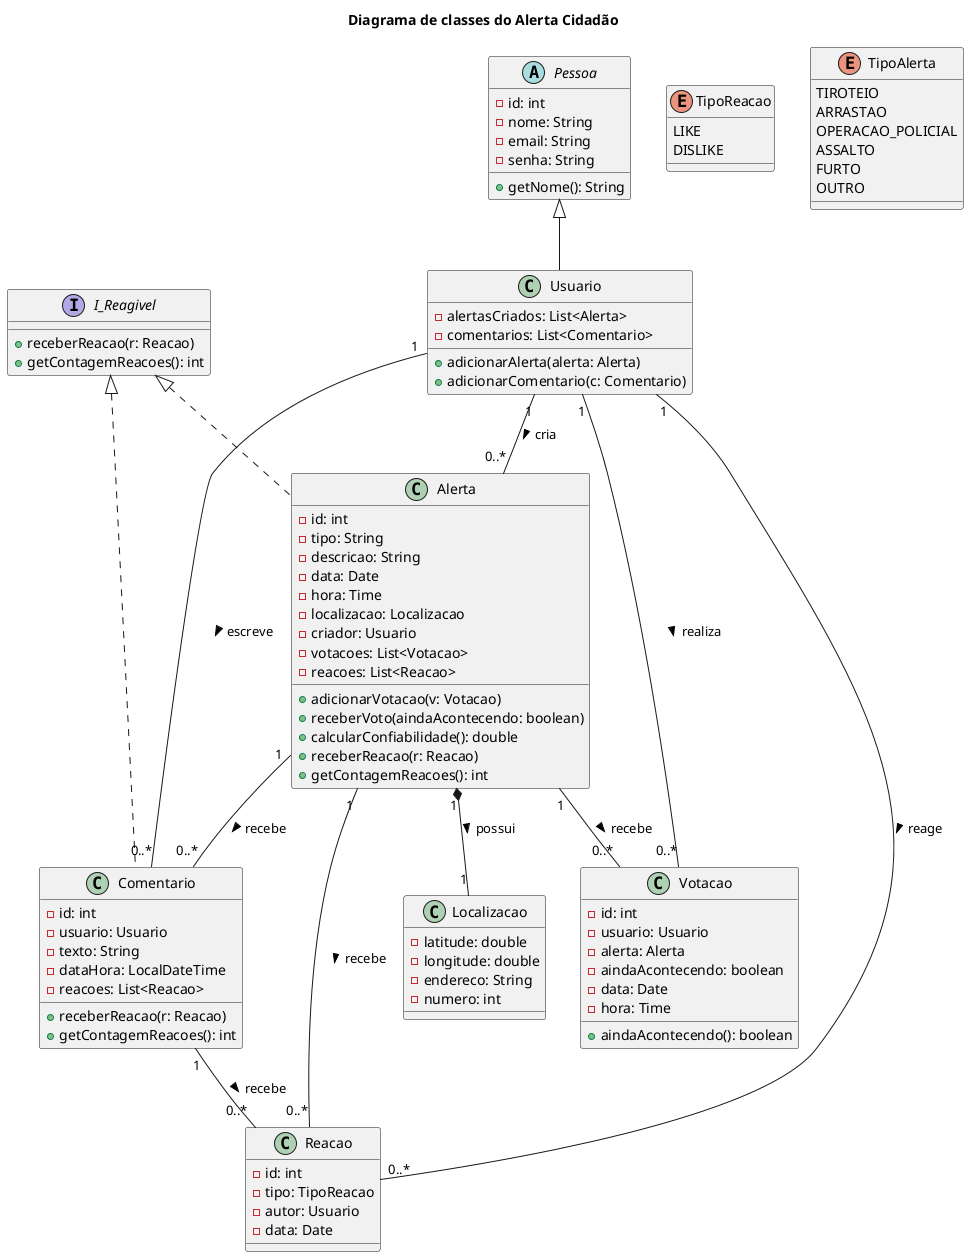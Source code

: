 @startuml
title "Diagrama de classes do Alerta Cidadão"

' Interface

interface I_Reagivel {
    +receberReacao(r: Reacao)
    +getContagemReacoes(): int
}


' Enum
enum TipoReacao {
    LIKE
    DISLIKE
}


enum TipoAlerta {
    TIROTEIO
    ARRASTAO
    OPERACAO_POLICIAL
    ASSALTO
    FURTO
    OUTRO
}

' abstrata
abstract class Pessoa {
    -id: int
    -nome: String
    -email: String
    -senha: String
    +getNome(): String
    
}

' Classes 
class Usuario extends Pessoa {
    -alertasCriados: List<Alerta>
    -comentarios: List<Comentario>
    +adicionarAlerta(alerta: Alerta)
    +adicionarComentario(c: Comentario)
}

class Alerta implements I_Reagivel {
    -id: int
    -tipo: String
    -descricao: String
    -data: Date
    -hora: Time
    -localizacao: Localizacao
    -criador: Usuario
    -votacoes: List<Votacao>
    -reacoes: List<Reacao>
    +adicionarVotacao(v: Votacao)
    +receberVoto(aindaAcontecendo: boolean)
    +calcularConfiabilidade(): double
    +receberReacao(r: Reacao)
    +getContagemReacoes(): int
}

class Comentario implements I_Reagivel {
    -id: int
    -usuario: Usuario
    -texto: String
    -dataHora: LocalDateTime
    -reacoes: List<Reacao>
    +receberReacao(r: Reacao)
    +getContagemReacoes(): int
}


class Reacao {
    -id: int
    -tipo: TipoReacao
    -autor: Usuario
    -data: Date
}

class Votacao {
    -id: int
    -usuario: Usuario
    -alerta: Alerta
    -aindaAcontecendo: boolean
    -data: Date
    -hora: Time
    +aindaAcontecendo(): boolean
}

class Localizacao {
    -latitude: double
    -longitude: double
    -endereco: String
    -numero: int
}



' Relacionamentos
Usuario "1" -- "0..*" Alerta : cria >
Usuario "1" -- "0..*" Votacao : realiza >
Usuario "1" -- "0..*" Comentario : escreve >
Usuario "1" -- "0..*" Reacao : reage >
Alerta "1" -- "0..*" Votacao : recebe >
Alerta "1" *-- "1" Localizacao : possui >
Alerta "1" -- "0..*" Comentario : recebe >
Alerta "1" -- "0..*" Reacao : recebe >
Comentario "1" -- "0..*" Reacao : recebe >

@enduml

